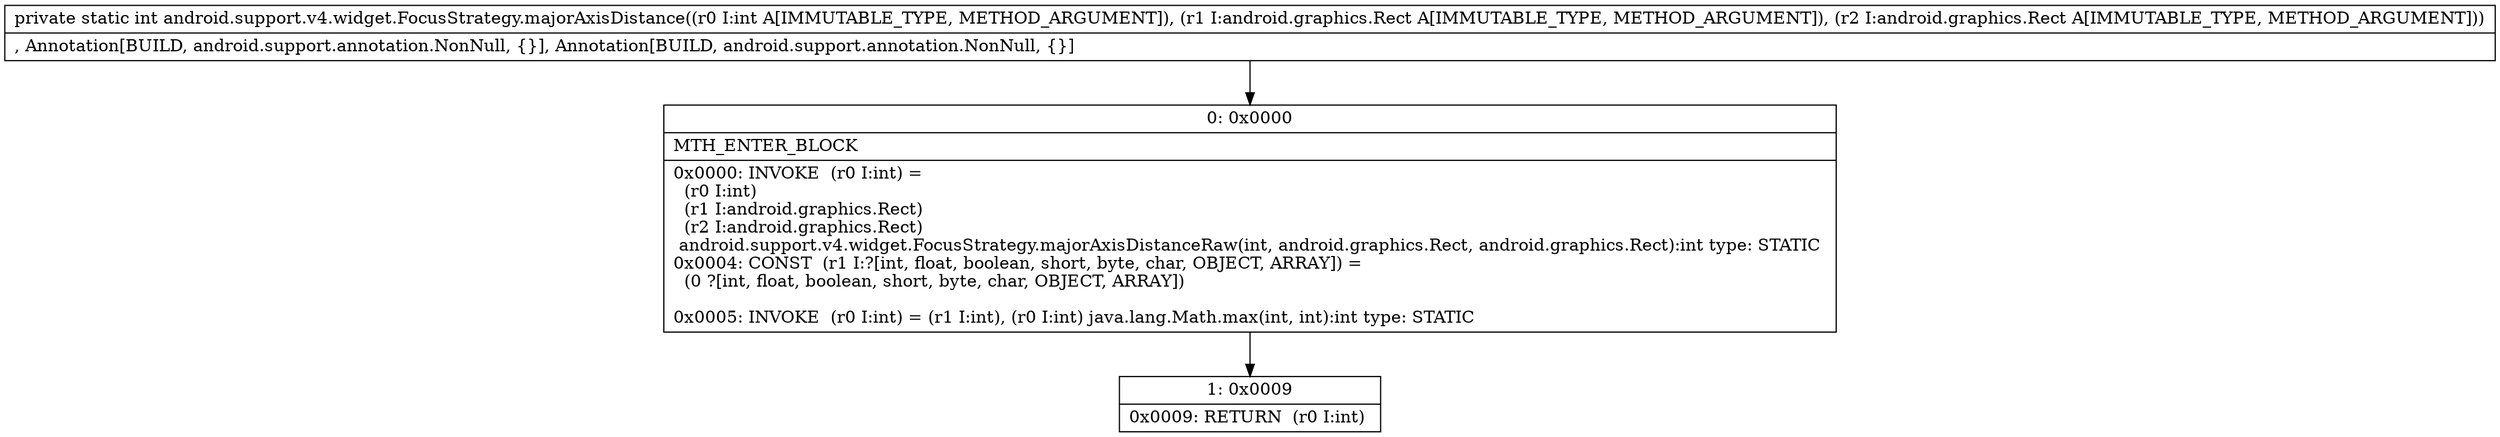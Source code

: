 digraph "CFG forandroid.support.v4.widget.FocusStrategy.majorAxisDistance(ILandroid\/graphics\/Rect;Landroid\/graphics\/Rect;)I" {
Node_0 [shape=record,label="{0\:\ 0x0000|MTH_ENTER_BLOCK\l|0x0000: INVOKE  (r0 I:int) = \l  (r0 I:int)\l  (r1 I:android.graphics.Rect)\l  (r2 I:android.graphics.Rect)\l android.support.v4.widget.FocusStrategy.majorAxisDistanceRaw(int, android.graphics.Rect, android.graphics.Rect):int type: STATIC \l0x0004: CONST  (r1 I:?[int, float, boolean, short, byte, char, OBJECT, ARRAY]) = \l  (0 ?[int, float, boolean, short, byte, char, OBJECT, ARRAY])\l \l0x0005: INVOKE  (r0 I:int) = (r1 I:int), (r0 I:int) java.lang.Math.max(int, int):int type: STATIC \l}"];
Node_1 [shape=record,label="{1\:\ 0x0009|0x0009: RETURN  (r0 I:int) \l}"];
MethodNode[shape=record,label="{private static int android.support.v4.widget.FocusStrategy.majorAxisDistance((r0 I:int A[IMMUTABLE_TYPE, METHOD_ARGUMENT]), (r1 I:android.graphics.Rect A[IMMUTABLE_TYPE, METHOD_ARGUMENT]), (r2 I:android.graphics.Rect A[IMMUTABLE_TYPE, METHOD_ARGUMENT]))  | , Annotation[BUILD, android.support.annotation.NonNull, \{\}], Annotation[BUILD, android.support.annotation.NonNull, \{\}]\l}"];
MethodNode -> Node_0;
Node_0 -> Node_1;
}

